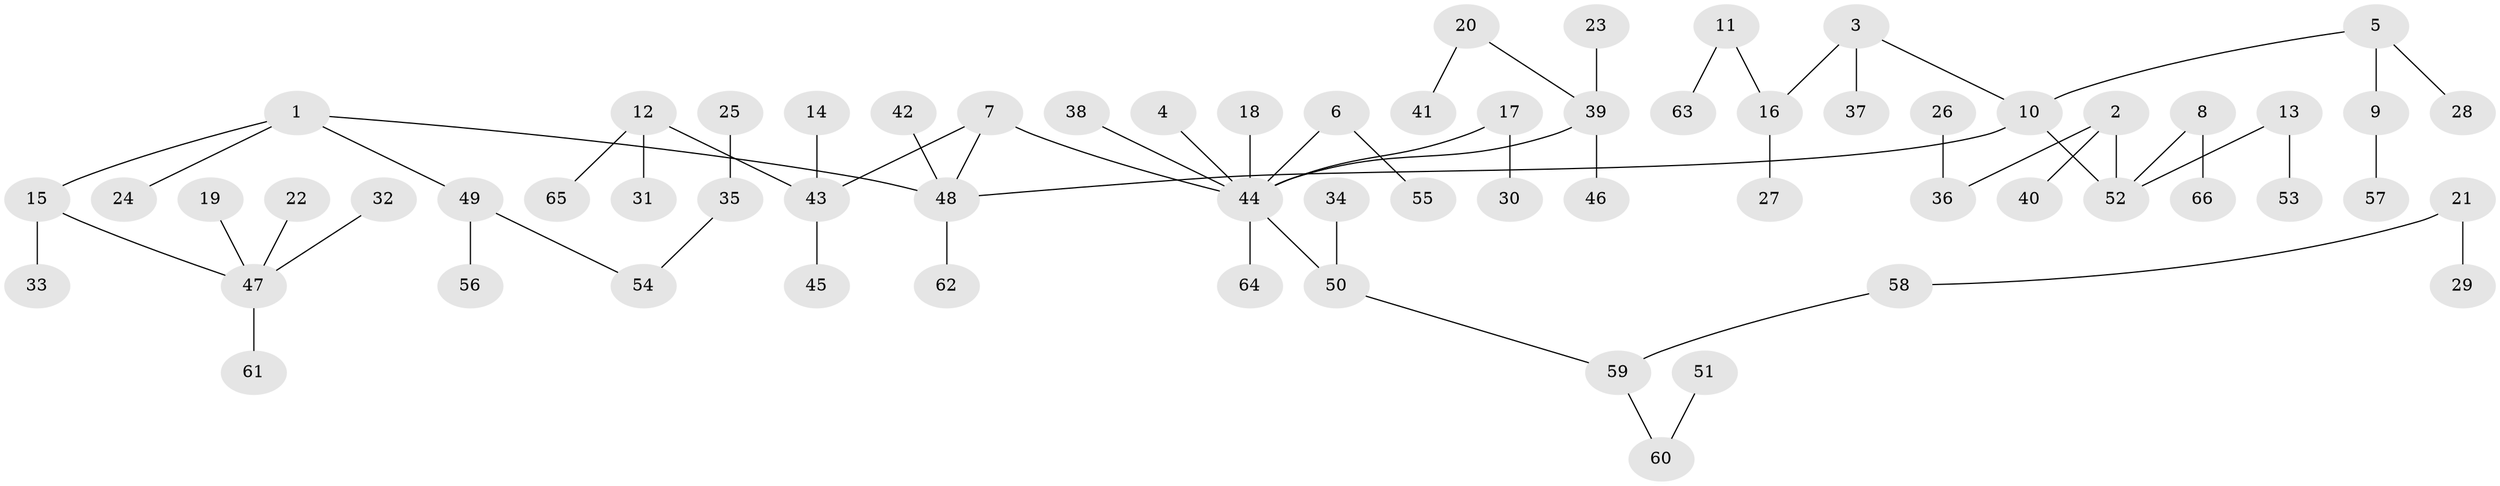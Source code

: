 // original degree distribution, {4: 0.07633587786259542, 6: 0.015267175572519083, 10: 0.007633587786259542, 3: 0.06870229007633588, 5: 0.03816793893129771, 1: 0.5114503816793893, 2: 0.2748091603053435, 7: 0.007633587786259542}
// Generated by graph-tools (version 1.1) at 2025/02/03/09/25 03:02:20]
// undirected, 66 vertices, 65 edges
graph export_dot {
graph [start="1"]
  node [color=gray90,style=filled];
  1;
  2;
  3;
  4;
  5;
  6;
  7;
  8;
  9;
  10;
  11;
  12;
  13;
  14;
  15;
  16;
  17;
  18;
  19;
  20;
  21;
  22;
  23;
  24;
  25;
  26;
  27;
  28;
  29;
  30;
  31;
  32;
  33;
  34;
  35;
  36;
  37;
  38;
  39;
  40;
  41;
  42;
  43;
  44;
  45;
  46;
  47;
  48;
  49;
  50;
  51;
  52;
  53;
  54;
  55;
  56;
  57;
  58;
  59;
  60;
  61;
  62;
  63;
  64;
  65;
  66;
  1 -- 15 [weight=1.0];
  1 -- 24 [weight=1.0];
  1 -- 48 [weight=1.0];
  1 -- 49 [weight=1.0];
  2 -- 36 [weight=1.0];
  2 -- 40 [weight=1.0];
  2 -- 52 [weight=1.0];
  3 -- 10 [weight=1.0];
  3 -- 16 [weight=1.0];
  3 -- 37 [weight=1.0];
  4 -- 44 [weight=1.0];
  5 -- 9 [weight=1.0];
  5 -- 10 [weight=1.0];
  5 -- 28 [weight=1.0];
  6 -- 44 [weight=1.0];
  6 -- 55 [weight=1.0];
  7 -- 43 [weight=1.0];
  7 -- 44 [weight=1.0];
  7 -- 48 [weight=1.0];
  8 -- 52 [weight=1.0];
  8 -- 66 [weight=1.0];
  9 -- 57 [weight=1.0];
  10 -- 48 [weight=1.0];
  10 -- 52 [weight=1.0];
  11 -- 16 [weight=1.0];
  11 -- 63 [weight=1.0];
  12 -- 31 [weight=1.0];
  12 -- 43 [weight=1.0];
  12 -- 65 [weight=1.0];
  13 -- 52 [weight=1.0];
  13 -- 53 [weight=1.0];
  14 -- 43 [weight=1.0];
  15 -- 33 [weight=1.0];
  15 -- 47 [weight=1.0];
  16 -- 27 [weight=1.0];
  17 -- 30 [weight=1.0];
  17 -- 44 [weight=1.0];
  18 -- 44 [weight=1.0];
  19 -- 47 [weight=1.0];
  20 -- 39 [weight=1.0];
  20 -- 41 [weight=1.0];
  21 -- 29 [weight=1.0];
  21 -- 58 [weight=1.0];
  22 -- 47 [weight=1.0];
  23 -- 39 [weight=1.0];
  25 -- 35 [weight=1.0];
  26 -- 36 [weight=1.0];
  32 -- 47 [weight=1.0];
  34 -- 50 [weight=1.0];
  35 -- 54 [weight=1.0];
  38 -- 44 [weight=1.0];
  39 -- 44 [weight=1.0];
  39 -- 46 [weight=1.0];
  42 -- 48 [weight=1.0];
  43 -- 45 [weight=1.0];
  44 -- 50 [weight=1.0];
  44 -- 64 [weight=1.0];
  47 -- 61 [weight=1.0];
  48 -- 62 [weight=1.0];
  49 -- 54 [weight=1.0];
  49 -- 56 [weight=1.0];
  50 -- 59 [weight=1.0];
  51 -- 60 [weight=1.0];
  58 -- 59 [weight=1.0];
  59 -- 60 [weight=1.0];
}
